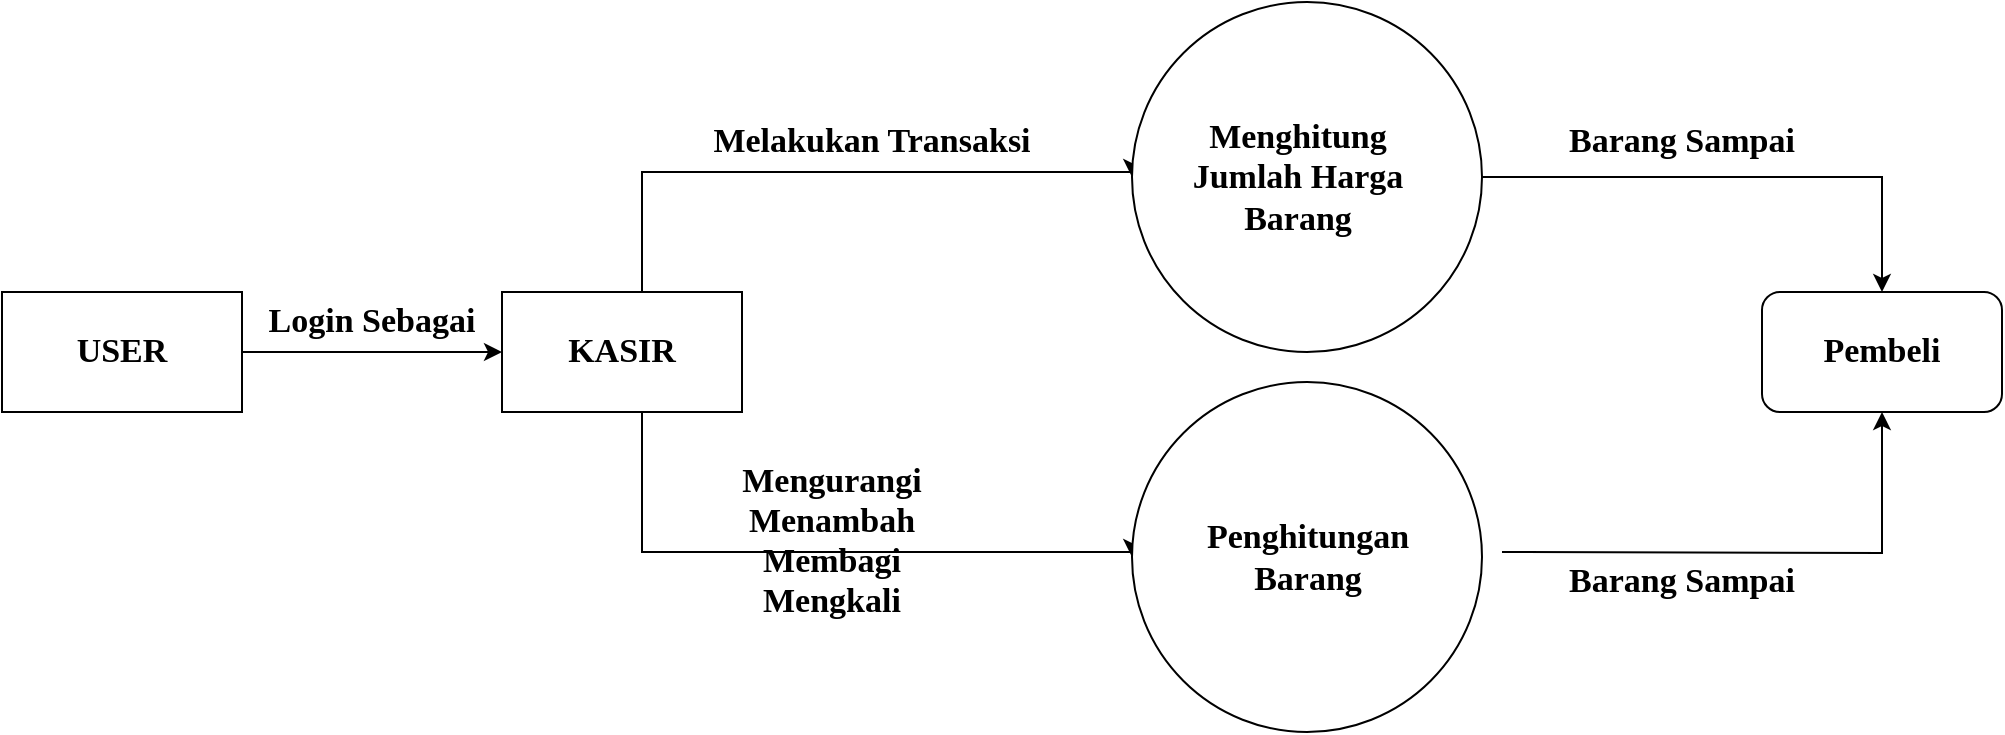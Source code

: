 <mxfile version="14.5.9" type="github">
  <diagram id="e2j--Y2a_6b4_mSmAOAT" name="Page-1">
    <mxGraphModel dx="1019" dy="555" grid="1" gridSize="10" guides="1" tooltips="1" connect="1" arrows="1" fold="1" page="1" pageScale="1" pageWidth="1169" pageHeight="827" math="0" shadow="0">
      <root>
        <mxCell id="0" />
        <mxCell id="1" parent="0" />
        <mxCell id="Wwc6CLXJWx2qySLr8hw3-9" style="edgeStyle=orthogonalEdgeStyle;rounded=0;orthogonalLoop=1;jettySize=auto;html=1;entryX=0;entryY=0.5;entryDx=0;entryDy=0;" edge="1" parent="1" source="Wwc6CLXJWx2qySLr8hw3-1">
          <mxGeometry relative="1" as="geometry">
            <mxPoint x="290" y="180" as="targetPoint" />
          </mxGeometry>
        </mxCell>
        <mxCell id="Wwc6CLXJWx2qySLr8hw3-1" value="" style="rounded=0;whiteSpace=wrap;html=1;" vertex="1" parent="1">
          <mxGeometry x="40" y="150" width="120" height="60" as="geometry" />
        </mxCell>
        <mxCell id="Wwc6CLXJWx2qySLr8hw3-7" style="edgeStyle=orthogonalEdgeStyle;rounded=0;orthogonalLoop=1;jettySize=auto;html=1;entryX=0;entryY=0.5;entryDx=0;entryDy=0;" edge="1" parent="1" target="Wwc6CLXJWx2qySLr8hw3-28">
          <mxGeometry relative="1" as="geometry">
            <mxPoint x="360" y="150" as="sourcePoint" />
            <mxPoint x="585" y="90" as="targetPoint" />
            <Array as="points">
              <mxPoint x="360" y="90" />
              <mxPoint x="605" y="90" />
            </Array>
          </mxGeometry>
        </mxCell>
        <mxCell id="Wwc6CLXJWx2qySLr8hw3-8" style="edgeStyle=orthogonalEdgeStyle;rounded=0;orthogonalLoop=1;jettySize=auto;html=1;entryX=0;entryY=0.5;entryDx=0;entryDy=0;" edge="1" parent="1" target="Wwc6CLXJWx2qySLr8hw3-30">
          <mxGeometry relative="1" as="geometry">
            <mxPoint x="360" y="210" as="sourcePoint" />
            <mxPoint x="580" y="280" as="targetPoint" />
            <Array as="points">
              <mxPoint x="360" y="280" />
              <mxPoint x="605" y="280" />
            </Array>
          </mxGeometry>
        </mxCell>
        <mxCell id="Wwc6CLXJWx2qySLr8hw3-21" style="edgeStyle=orthogonalEdgeStyle;rounded=0;orthogonalLoop=1;jettySize=auto;html=1;entryX=0.5;entryY=0;entryDx=0;entryDy=0;exitX=1;exitY=0.5;exitDx=0;exitDy=0;" edge="1" parent="1" source="Wwc6CLXJWx2qySLr8hw3-28" target="Wwc6CLXJWx2qySLr8hw3-20">
          <mxGeometry relative="1" as="geometry">
            <mxPoint x="800" y="90" as="sourcePoint" />
          </mxGeometry>
        </mxCell>
        <mxCell id="Wwc6CLXJWx2qySLr8hw3-22" style="edgeStyle=orthogonalEdgeStyle;rounded=0;orthogonalLoop=1;jettySize=auto;html=1;entryX=0.5;entryY=1;entryDx=0;entryDy=0;" edge="1" parent="1" target="Wwc6CLXJWx2qySLr8hw3-20">
          <mxGeometry relative="1" as="geometry">
            <mxPoint x="980" y="220" as="targetPoint" />
            <mxPoint x="790" y="280" as="sourcePoint" />
          </mxGeometry>
        </mxCell>
        <mxCell id="Wwc6CLXJWx2qySLr8hw3-10" value="&lt;b&gt;&lt;font face=&quot;Times New Roman&quot; style=&quot;font-size: 17px&quot;&gt;USER&lt;/font&gt;&lt;/b&gt;" style="text;html=1;strokeColor=none;fillColor=none;align=center;verticalAlign=middle;whiteSpace=wrap;rounded=0;" vertex="1" parent="1">
          <mxGeometry x="40" y="165" width="120" height="30" as="geometry" />
        </mxCell>
        <mxCell id="Wwc6CLXJWx2qySLr8hw3-14" value="&lt;b&gt;&lt;font face=&quot;Times New Roman&quot; style=&quot;font-size: 17px&quot;&gt;Login Sebagai&lt;/font&gt;&lt;/b&gt;" style="text;html=1;strokeColor=none;fillColor=none;align=center;verticalAlign=middle;whiteSpace=wrap;rounded=0;" vertex="1" parent="1">
          <mxGeometry x="170" y="150" width="110" height="30" as="geometry" />
        </mxCell>
        <mxCell id="Wwc6CLXJWx2qySLr8hw3-15" value="&lt;b&gt;&lt;font face=&quot;Times New Roman&quot; style=&quot;font-size: 17px&quot;&gt;Melakukan Transaksi&lt;/font&gt;&lt;/b&gt;" style="text;html=1;strokeColor=none;fillColor=none;align=center;verticalAlign=middle;whiteSpace=wrap;rounded=0;" vertex="1" parent="1">
          <mxGeometry x="390" y="60" width="170" height="30" as="geometry" />
        </mxCell>
        <mxCell id="Wwc6CLXJWx2qySLr8hw3-16" value="&lt;b&gt;&lt;font face=&quot;Times New Roman&quot; style=&quot;font-size: 17px&quot;&gt;Menambah&lt;/font&gt;&lt;/b&gt;" style="text;html=1;strokeColor=none;fillColor=none;align=center;verticalAlign=middle;whiteSpace=wrap;rounded=0;" vertex="1" parent="1">
          <mxGeometry x="400" y="250" width="110" height="30" as="geometry" />
        </mxCell>
        <mxCell id="Wwc6CLXJWx2qySLr8hw3-17" value="&lt;b&gt;&lt;font face=&quot;Times New Roman&quot; style=&quot;font-size: 17px&quot;&gt;Mengurangi&lt;/font&gt;&lt;/b&gt;" style="text;html=1;strokeColor=none;fillColor=none;align=center;verticalAlign=middle;whiteSpace=wrap;rounded=0;" vertex="1" parent="1">
          <mxGeometry x="400" y="230" width="110" height="30" as="geometry" />
        </mxCell>
        <mxCell id="Wwc6CLXJWx2qySLr8hw3-18" value="&lt;b&gt;&lt;font face=&quot;Times New Roman&quot; style=&quot;font-size: 17px&quot;&gt;Membagi&lt;/font&gt;&lt;/b&gt;" style="text;html=1;strokeColor=none;fillColor=none;align=center;verticalAlign=middle;whiteSpace=wrap;rounded=0;" vertex="1" parent="1">
          <mxGeometry x="400" y="270" width="110" height="30" as="geometry" />
        </mxCell>
        <mxCell id="Wwc6CLXJWx2qySLr8hw3-19" value="&lt;b&gt;&lt;font face=&quot;Times New Roman&quot; style=&quot;font-size: 17px&quot;&gt;Mengkali&lt;/font&gt;&lt;/b&gt;" style="text;html=1;strokeColor=none;fillColor=none;align=center;verticalAlign=middle;whiteSpace=wrap;rounded=0;" vertex="1" parent="1">
          <mxGeometry x="400" y="290" width="110" height="30" as="geometry" />
        </mxCell>
        <mxCell id="Wwc6CLXJWx2qySLr8hw3-20" value="" style="rounded=1;whiteSpace=wrap;html=1;" vertex="1" parent="1">
          <mxGeometry x="920" y="150" width="120" height="60" as="geometry" />
        </mxCell>
        <mxCell id="Wwc6CLXJWx2qySLr8hw3-23" value="&lt;font face=&quot;Times New Roman&quot;&gt;&lt;span style=&quot;font-size: 17px&quot;&gt;&lt;b&gt;Pembeli&lt;/b&gt;&lt;/span&gt;&lt;/font&gt;" style="text;html=1;strokeColor=none;fillColor=none;align=center;verticalAlign=middle;whiteSpace=wrap;rounded=0;" vertex="1" parent="1">
          <mxGeometry x="920" y="165" width="120" height="30" as="geometry" />
        </mxCell>
        <mxCell id="Wwc6CLXJWx2qySLr8hw3-24" value="&lt;b&gt;&lt;font face=&quot;Times New Roman&quot; style=&quot;font-size: 17px&quot;&gt;Barang Sampai&lt;/font&gt;&lt;/b&gt;" style="text;html=1;strokeColor=none;fillColor=none;align=center;verticalAlign=middle;whiteSpace=wrap;rounded=0;" vertex="1" parent="1">
          <mxGeometry x="820" y="60" width="120" height="30" as="geometry" />
        </mxCell>
        <mxCell id="Wwc6CLXJWx2qySLr8hw3-25" value="&lt;b&gt;&lt;font face=&quot;Times New Roman&quot; style=&quot;font-size: 17px&quot;&gt;Barang Sampai&lt;/font&gt;&lt;/b&gt;" style="text;html=1;strokeColor=none;fillColor=none;align=center;verticalAlign=middle;whiteSpace=wrap;rounded=0;" vertex="1" parent="1">
          <mxGeometry x="820" y="280" width="120" height="30" as="geometry" />
        </mxCell>
        <mxCell id="Wwc6CLXJWx2qySLr8hw3-26" value="" style="rounded=0;whiteSpace=wrap;html=1;" vertex="1" parent="1">
          <mxGeometry x="290" y="150" width="120" height="60" as="geometry" />
        </mxCell>
        <mxCell id="Wwc6CLXJWx2qySLr8hw3-27" value="&lt;font face=&quot;Times New Roman&quot;&gt;&lt;span style=&quot;font-size: 17px&quot;&gt;&lt;b&gt;KASIR&lt;/b&gt;&lt;/span&gt;&lt;/font&gt;&lt;span style=&quot;color: rgba(0 , 0 , 0 , 0) ; font-family: monospace ; font-size: 0px&quot;&gt;%3CmxGraphModel%3E%3Croot%3E%3CmxCell%20id%3D%220%22%2F%3E%3CmxCell%20id%3D%221%22%20parent%3D%220%22%2F%3E%3CmxCell%20id%3D%222%22%20value%3D%22%26lt%3Bb%26gt%3B%26lt%3Bfont%20face%3D%26quot%3BTimes%20New%20Roman%26quot%3B%20style%3D%26quot%3Bfont-size%3A%2017px%26quot%3B%26gt%3BUSER%26lt%3B%2Ffont%26gt%3B%26lt%3B%2Fb%26gt%3B%22%20style%3D%22text%3Bhtml%3D1%3BstrokeColor%3Dnone%3BfillColor%3Dnone%3Balign%3Dcenter%3BverticalAlign%3Dmiddle%3BwhiteSpace%3Dwrap%3Brounded%3D0%3B%22%20vertex%3D%221%22%20parent%3D%221%22%3E%3CmxGeometry%20x%3D%2240%22%20y%3D%22165%22%20width%3D%22120%22%20height%3D%2230%22%20as%3D%22geometry%22%2F%3E%3C%2FmxCell%3E%3C%2Froot%3E%3C%2FmxGraphModel%3E&lt;/span&gt;" style="text;html=1;strokeColor=none;fillColor=none;align=center;verticalAlign=middle;whiteSpace=wrap;rounded=0;" vertex="1" parent="1">
          <mxGeometry x="290" y="165" width="120" height="30" as="geometry" />
        </mxCell>
        <mxCell id="Wwc6CLXJWx2qySLr8hw3-28" value="" style="ellipse;whiteSpace=wrap;html=1;aspect=fixed;" vertex="1" parent="1">
          <mxGeometry x="605" y="5" width="175" height="175" as="geometry" />
        </mxCell>
        <mxCell id="Wwc6CLXJWx2qySLr8hw3-29" value="&lt;font face=&quot;Times New Roman&quot;&gt;&lt;span style=&quot;font-size: 17px&quot;&gt;&lt;b&gt;Menghitung Jumlah Harga Barang&lt;/b&gt;&lt;/span&gt;&lt;/font&gt;" style="text;html=1;strokeColor=none;fillColor=none;align=center;verticalAlign=middle;whiteSpace=wrap;rounded=0;" vertex="1" parent="1">
          <mxGeometry x="627.5" y="77.5" width="120" height="30" as="geometry" />
        </mxCell>
        <mxCell id="Wwc6CLXJWx2qySLr8hw3-30" value="" style="ellipse;whiteSpace=wrap;html=1;aspect=fixed;" vertex="1" parent="1">
          <mxGeometry x="605" y="195" width="175" height="175" as="geometry" />
        </mxCell>
        <mxCell id="Wwc6CLXJWx2qySLr8hw3-31" value="&lt;font face=&quot;Times New Roman&quot;&gt;&lt;span style=&quot;font-size: 17px&quot;&gt;&lt;b&gt;Penghitungan Barang&lt;/b&gt;&lt;/span&gt;&lt;/font&gt;" style="text;html=1;strokeColor=none;fillColor=none;align=center;verticalAlign=middle;whiteSpace=wrap;rounded=0;" vertex="1" parent="1">
          <mxGeometry x="632.5" y="267.5" width="120" height="30" as="geometry" />
        </mxCell>
      </root>
    </mxGraphModel>
  </diagram>
</mxfile>
